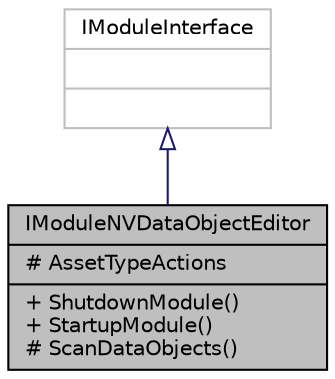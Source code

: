 digraph "IModuleNVDataObjectEditor"
{
  edge [fontname="Helvetica",fontsize="10",labelfontname="Helvetica",labelfontsize="10"];
  node [fontname="Helvetica",fontsize="10",shape=record];
  Node1 [label="{IModuleNVDataObjectEditor\n|# AssetTypeActions\l|+ ShutdownModule()\l+ StartupModule()\l# ScanDataObjects()\l}",height=0.2,width=0.4,color="black", fillcolor="grey75", style="filled", fontcolor="black"];
  Node2 -> Node1 [dir="back",color="midnightblue",fontsize="10",style="solid",arrowtail="onormal",fontname="Helvetica"];
  Node2 [label="{IModuleInterface\n||}",height=0.2,width=0.4,color="grey75", fillcolor="white", style="filled"];
}
